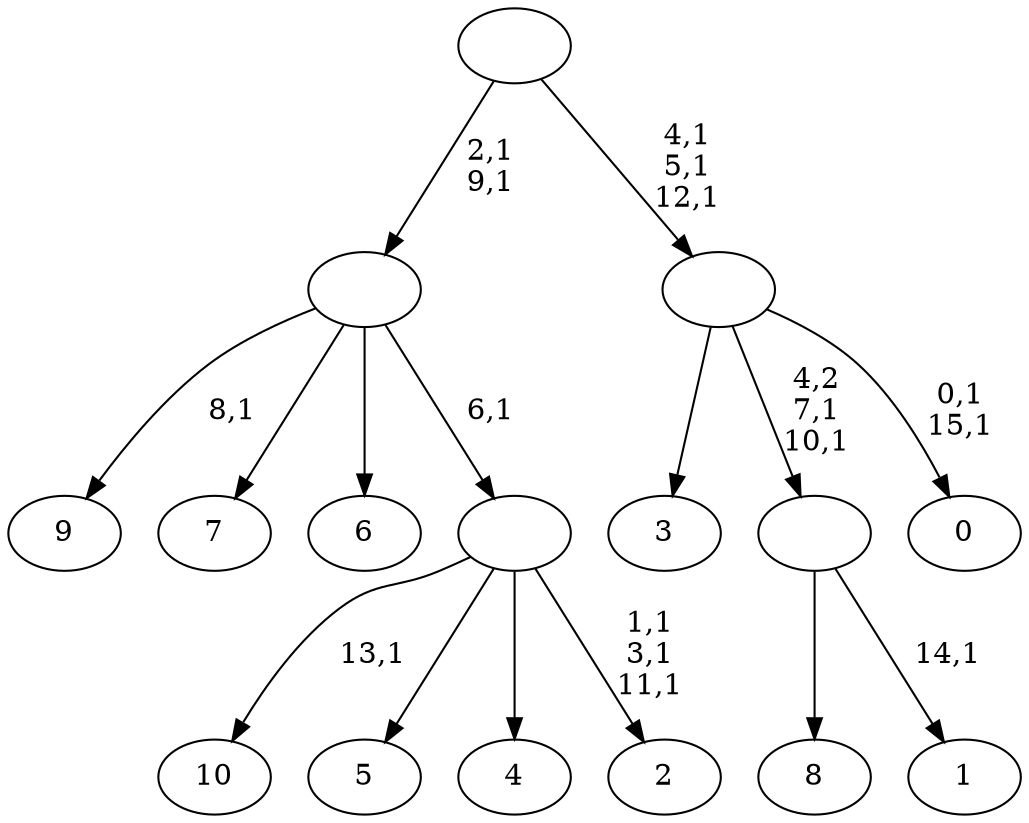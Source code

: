 digraph T {
	27 [label="10"]
	25 [label="9"]
	23 [label="8"]
	22 [label="7"]
	21 [label="6"]
	20 [label="5"]
	19 [label="4"]
	18 [label="3"]
	17 [label="2"]
	13 [label=""]
	12 [label=""]
	10 [label="1"]
	8 [label=""]
	6 [label="0"]
	3 [label=""]
	0 [label=""]
	13 -> 17 [label="1,1\n3,1\n11,1"]
	13 -> 27 [label="13,1"]
	13 -> 20 [label=""]
	13 -> 19 [label=""]
	12 -> 25 [label="8,1"]
	12 -> 22 [label=""]
	12 -> 21 [label=""]
	12 -> 13 [label="6,1"]
	8 -> 10 [label="14,1"]
	8 -> 23 [label=""]
	3 -> 6 [label="0,1\n15,1"]
	3 -> 8 [label="4,2\n7,1\n10,1"]
	3 -> 18 [label=""]
	0 -> 3 [label="4,1\n5,1\n12,1"]
	0 -> 12 [label="2,1\n9,1"]
}
